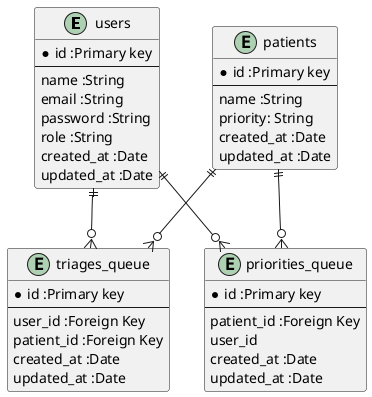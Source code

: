 @startuml



entity users{
	*id :Primary key
	--
	name :String
	email :String
	password :String
	role :String
	created_at :Date
	updated_at :Date
}

entity patients{
	*id :Primary key
	--
	name :String
	priority: String
        created_at :Date
        updated_at :Date	
}

entity triages_queue{
        *id :Primary key
	--
	user_id :Foreign Key
	patient_id :Foreign Key
        created_at :Date
        updated_at :Date
}


entity priorities_queue{
        *id :Primary key
	--
	patient_id :Foreign Key
	user_id
        created_at :Date
        updated_at :Date
}

users ||--o{ triages_queue
patients ||--o{ triages_queue

users ||--o{ priorities_queue
patients ||--o{ priorities_queue


@enduml
